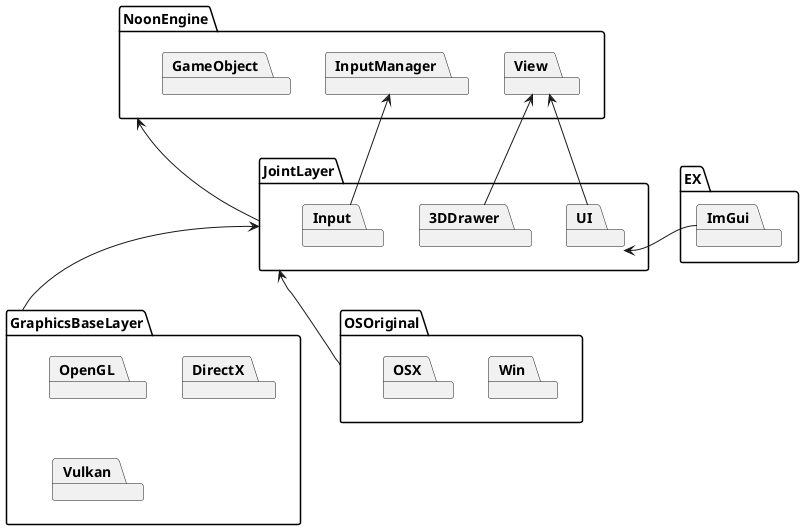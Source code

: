 @startuml PackageDia

package GraphicsBaseLayer{
    package OpenGL
    package DirectX
    package Vulkan
}

package NoonEngine{
    package View
    package GameObject
    package InputManager
}

package JointLayer{
    package 3DDrawer
    package Input 
    package UI
}

package OSOriginal{
    package Win
    package OSX
}

package EX{
    package ImGui
}

NoonEngine <-- JointLayer 
JointLayer <-- GraphicsBaseLayer
JointLayer <-- OSOriginal

UI <- ImGui

View <- 3DDrawer
View <- UI

InputManager <- Input

@enduml
